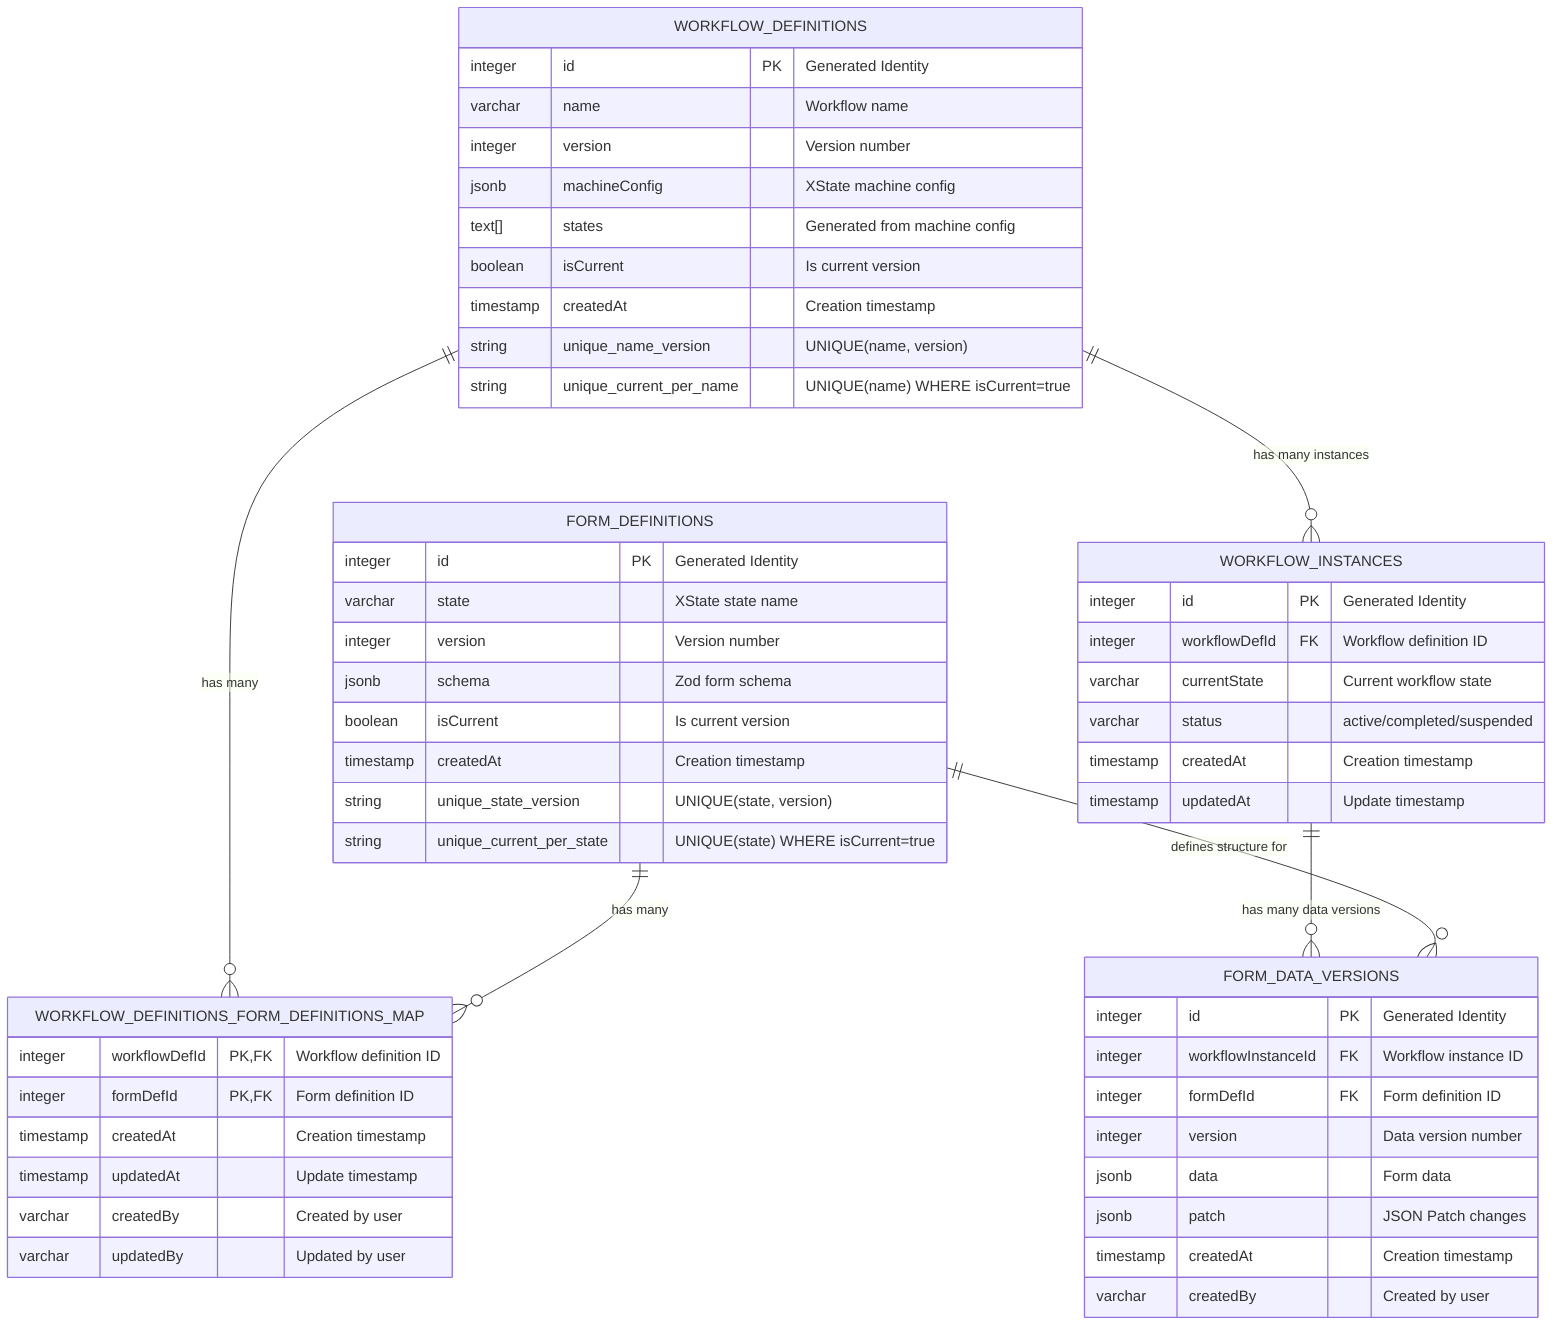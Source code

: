 erDiagram
    WORKFLOW_DEFINITIONS {
        integer id PK "Generated Identity"
        varchar name "Workflow name"
        integer version "Version number"
        jsonb machineConfig "XState machine config"
        text[] states "Generated from machine config"
        boolean isCurrent "Is current version"
        timestamp createdAt "Creation timestamp"
    }

    FORM_DEFINITIONS {
        integer id PK "Generated Identity"
        varchar state "XState state name"
        integer version "Version number"
        jsonb schema "Zod form schema"
        boolean isCurrent "Is current version"
        timestamp createdAt "Creation timestamp"
    }

    WORKFLOW_DEFINITIONS_FORM_DEFINITIONS_MAP {
        integer workflowDefId PK,FK "Workflow definition ID"
        integer formDefId PK,FK "Form definition ID"
        timestamp createdAt "Creation timestamp"
        timestamp updatedAt "Update timestamp"
        varchar createdBy "Created by user"
        varchar updatedBy "Updated by user"
    }

    WORKFLOW_INSTANCES {
        integer id PK "Generated Identity"
        integer workflowDefId FK "Workflow definition ID"
        varchar currentState "Current workflow state"
        varchar status "active/completed/suspended"
        timestamp createdAt "Creation timestamp"
        timestamp updatedAt "Update timestamp"
    }

    FORM_DATA_VERSIONS {
        integer id PK "Generated Identity"
        integer workflowInstanceId FK "Workflow instance ID"
        integer formDefId FK "Form definition ID"
        integer version "Data version number"
        jsonb data "Form data"
        jsonb patch "JSON Patch changes"
        timestamp createdAt "Creation timestamp"
        varchar createdBy "Created by user"
    }

    %% Relationships
    WORKFLOW_DEFINITIONS ||--o{ WORKFLOW_DEFINITIONS_FORM_DEFINITIONS_MAP : "has many"
    FORM_DEFINITIONS ||--o{ WORKFLOW_DEFINITIONS_FORM_DEFINITIONS_MAP : "has many"
    
    WORKFLOW_DEFINITIONS ||--o{ WORKFLOW_INSTANCES : "has many instances"
    
    WORKFLOW_INSTANCES ||--o{ FORM_DATA_VERSIONS : "has many data versions"
    FORM_DEFINITIONS ||--o{ FORM_DATA_VERSIONS : "defines structure for"

    %% Unique constraints and indexes
    WORKFLOW_DEFINITIONS {
        string unique_name_version "UNIQUE(name, version)"
        string unique_current_per_name "UNIQUE(name) WHERE isCurrent=true"
    }

    FORM_DEFINITIONS {
        string unique_state_version "UNIQUE(state, version)"
        string unique_current_per_state "UNIQUE(state) WHERE isCurrent=true"
    }